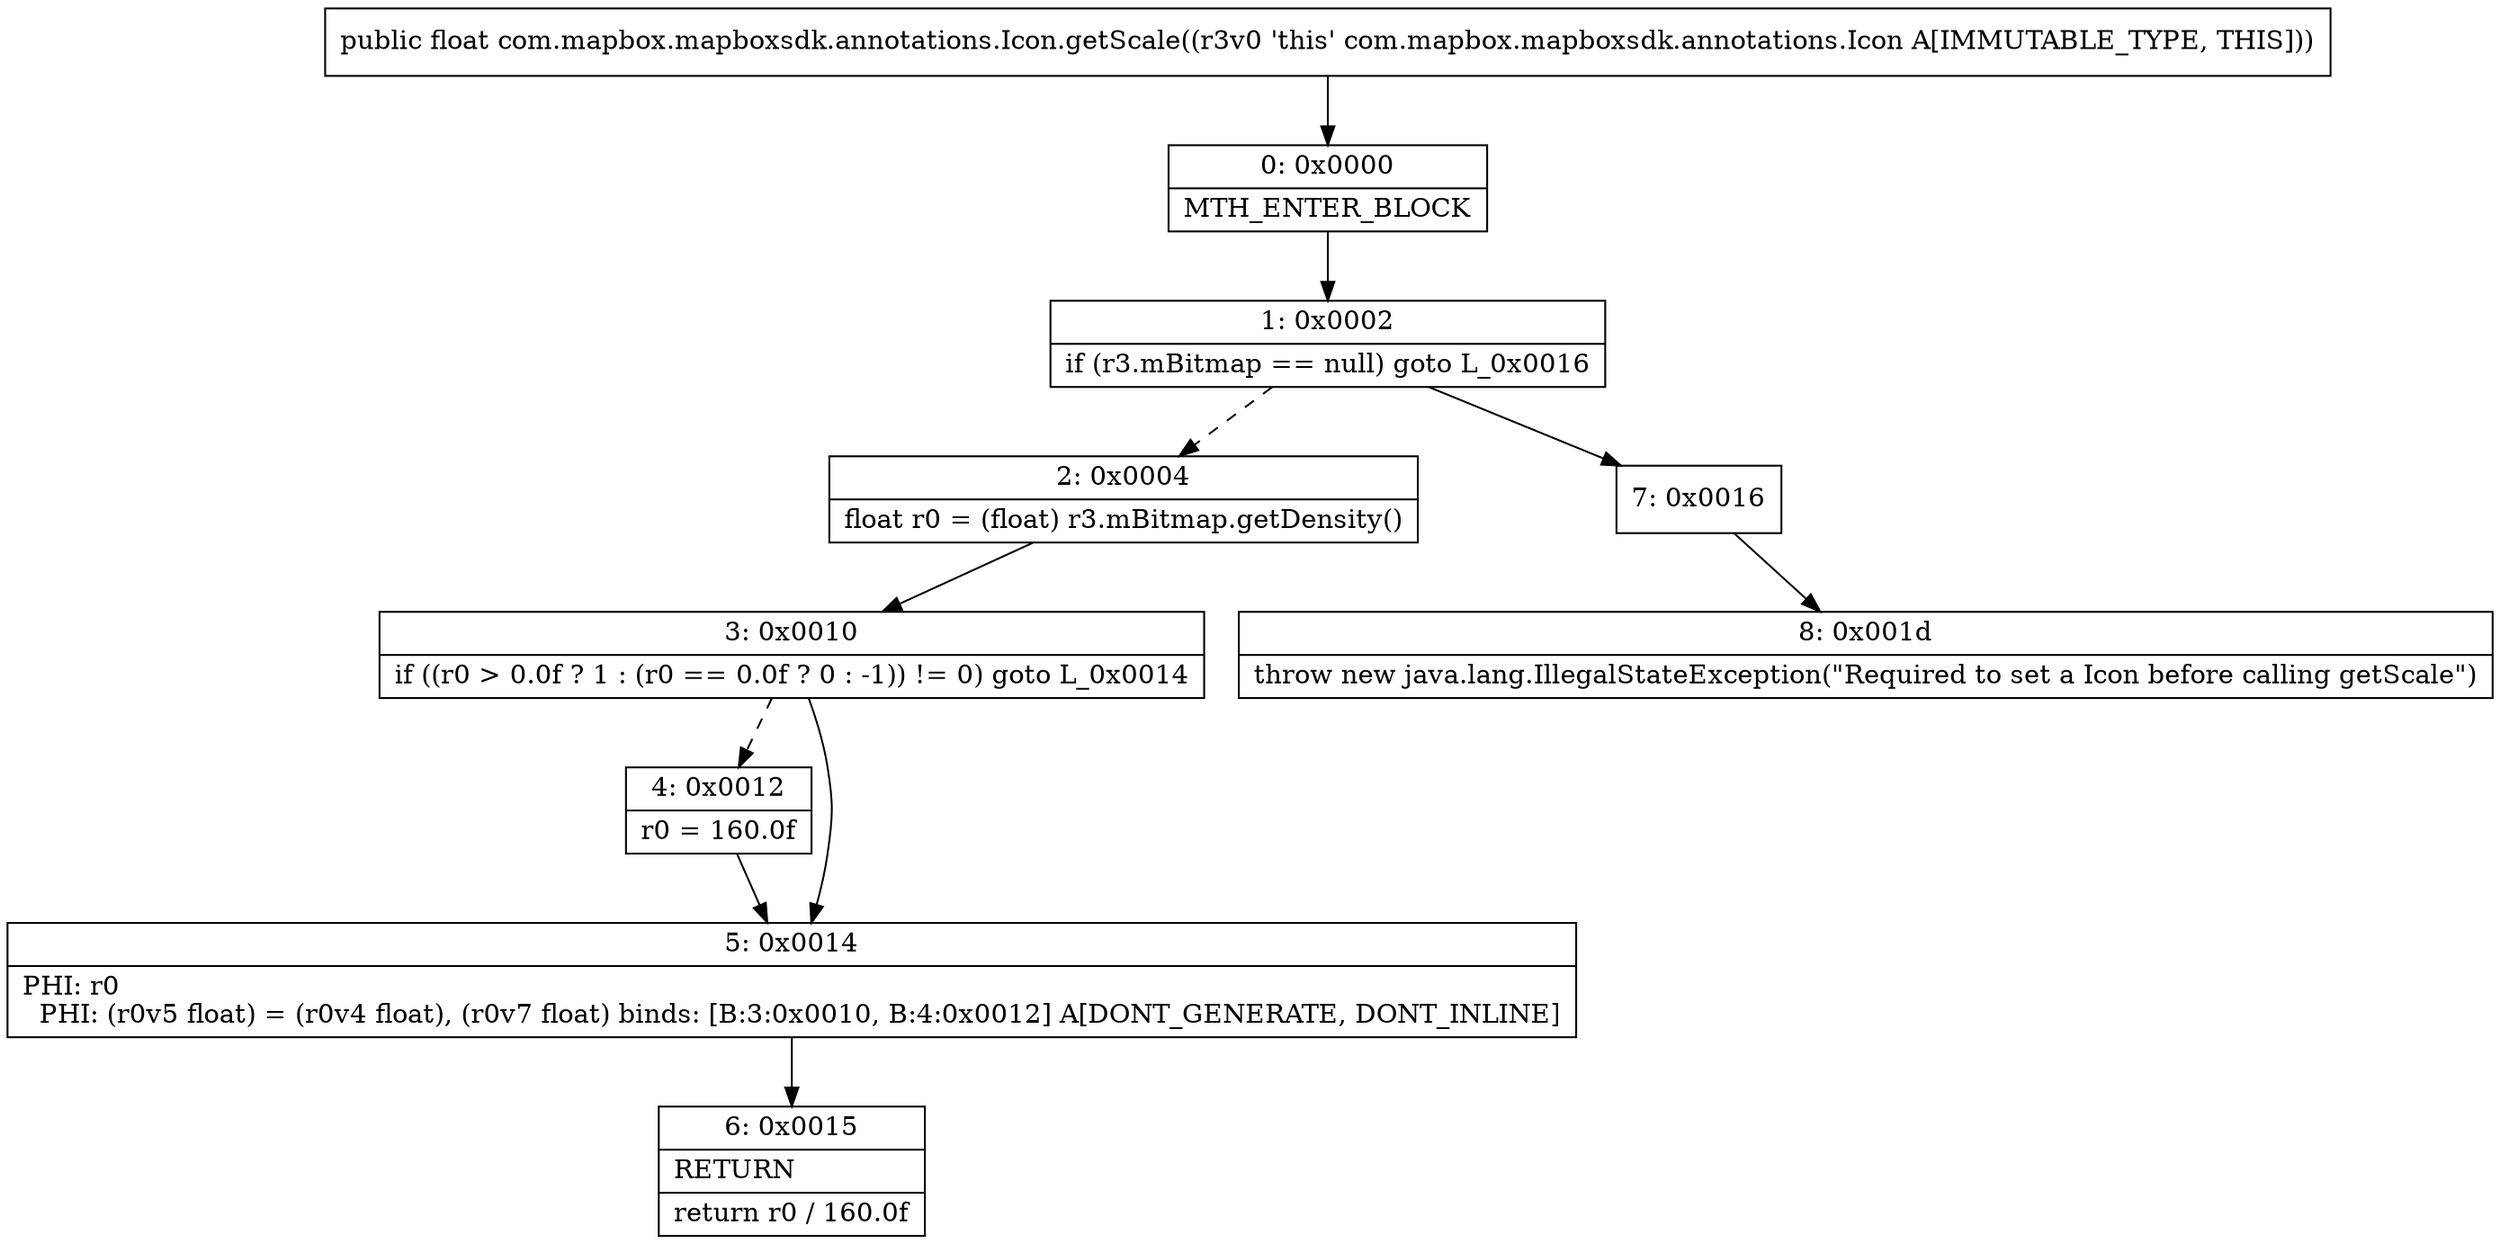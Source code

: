 digraph "CFG forcom.mapbox.mapboxsdk.annotations.Icon.getScale()F" {
Node_0 [shape=record,label="{0\:\ 0x0000|MTH_ENTER_BLOCK\l}"];
Node_1 [shape=record,label="{1\:\ 0x0002|if (r3.mBitmap == null) goto L_0x0016\l}"];
Node_2 [shape=record,label="{2\:\ 0x0004|float r0 = (float) r3.mBitmap.getDensity()\l}"];
Node_3 [shape=record,label="{3\:\ 0x0010|if ((r0 \> 0.0f ? 1 : (r0 == 0.0f ? 0 : \-1)) != 0) goto L_0x0014\l}"];
Node_4 [shape=record,label="{4\:\ 0x0012|r0 = 160.0f\l}"];
Node_5 [shape=record,label="{5\:\ 0x0014|PHI: r0 \l  PHI: (r0v5 float) = (r0v4 float), (r0v7 float) binds: [B:3:0x0010, B:4:0x0012] A[DONT_GENERATE, DONT_INLINE]\l}"];
Node_6 [shape=record,label="{6\:\ 0x0015|RETURN\l|return r0 \/ 160.0f\l}"];
Node_7 [shape=record,label="{7\:\ 0x0016}"];
Node_8 [shape=record,label="{8\:\ 0x001d|throw new java.lang.IllegalStateException(\"Required to set a Icon before calling getScale\")\l}"];
MethodNode[shape=record,label="{public float com.mapbox.mapboxsdk.annotations.Icon.getScale((r3v0 'this' com.mapbox.mapboxsdk.annotations.Icon A[IMMUTABLE_TYPE, THIS])) }"];
MethodNode -> Node_0;
Node_0 -> Node_1;
Node_1 -> Node_2[style=dashed];
Node_1 -> Node_7;
Node_2 -> Node_3;
Node_3 -> Node_4[style=dashed];
Node_3 -> Node_5;
Node_4 -> Node_5;
Node_5 -> Node_6;
Node_7 -> Node_8;
}

